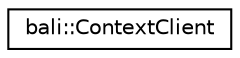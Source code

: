 digraph "Graphical Class Hierarchy"
{
  edge [fontname="Helvetica",fontsize="10",labelfontname="Helvetica",labelfontsize="10"];
  node [fontname="Helvetica",fontsize="10",shape=record];
  rankdir="LR";
  Node1 [label="bali::ContextClient",height=0.2,width=0.4,color="black", fillcolor="white", style="filled",URL="$classbali_1_1_context_client.html"];
}
